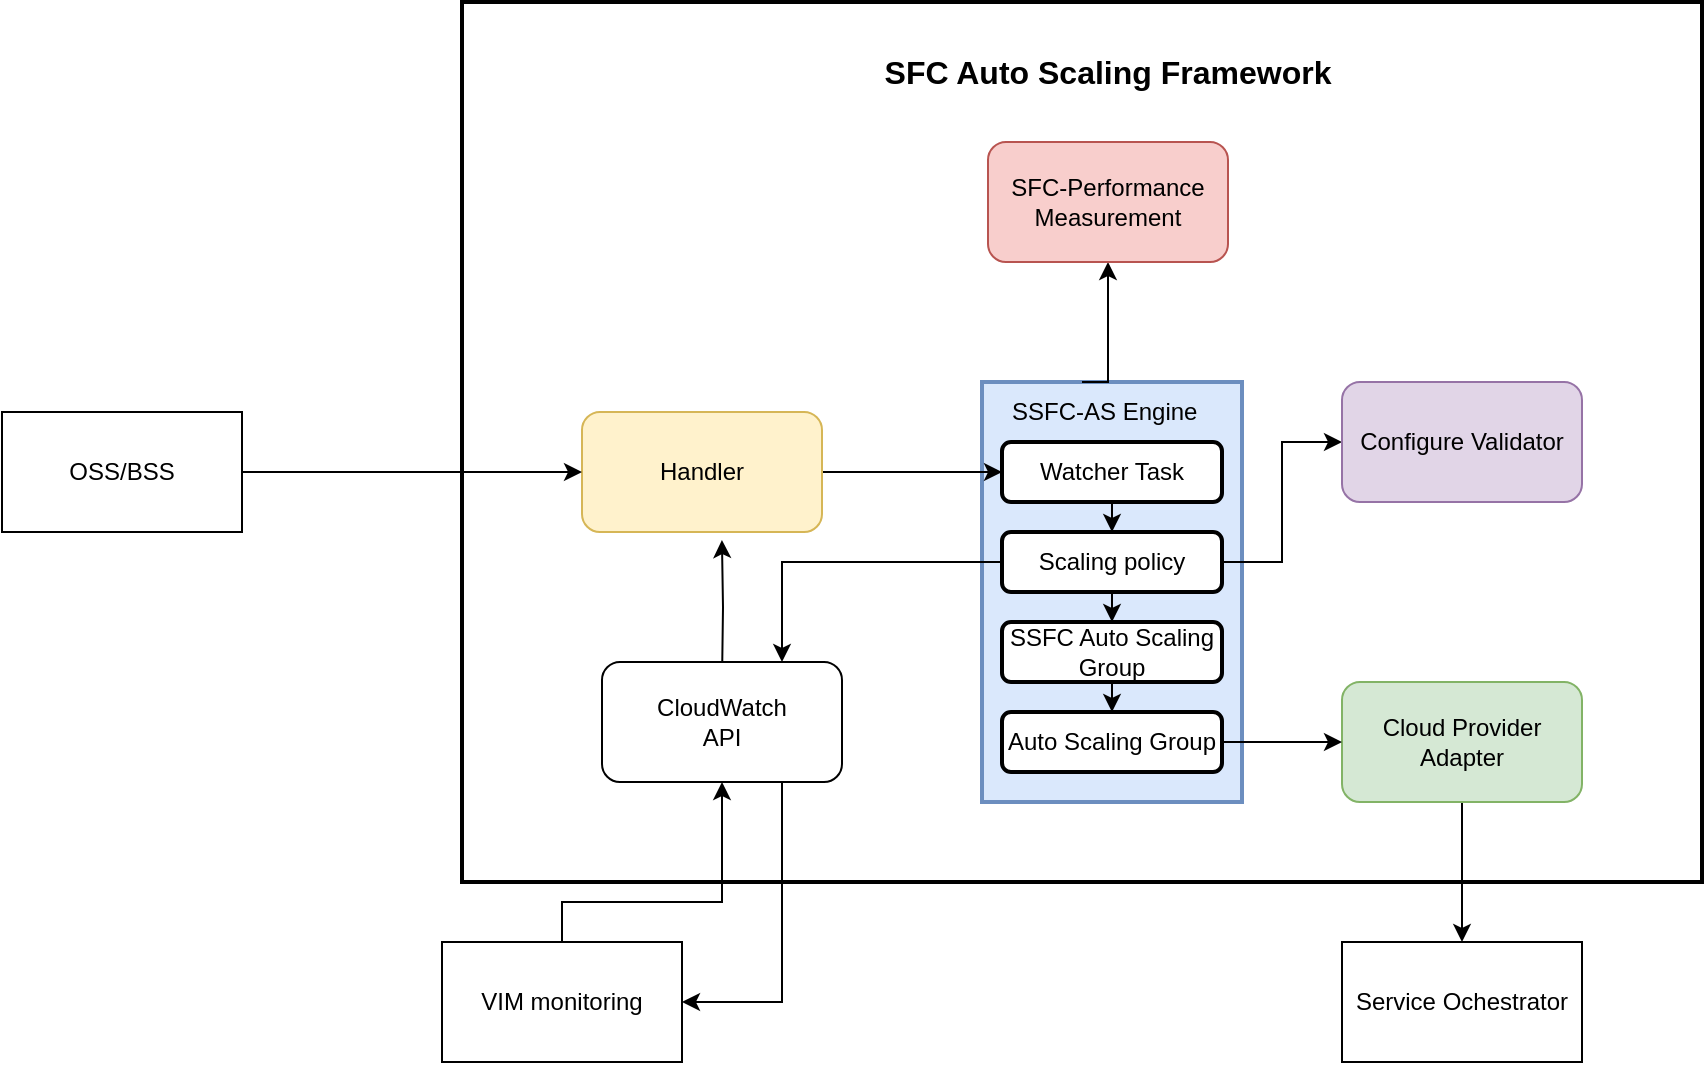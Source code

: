<mxfile version="12.0.2" type="github" pages="1"><diagram id="VbteOLhcdb7ElNXLVDZw" name="Page-1"><mxGraphModel dx="2272" dy="1862" grid="1" gridSize="10" guides="1" tooltips="1" connect="1" arrows="1" fold="1" page="1" pageScale="1" pageWidth="850" pageHeight="1100" math="0" shadow="0"><root><mxCell id="0"/><mxCell id="1" parent="0"/><mxCell id="cqza_40xoJ1JhxjOKgED-17" value="" style="rounded=0;whiteSpace=wrap;html=1;strokeWidth=2;" vertex="1" parent="1"><mxGeometry x="20" y="-60" width="620" height="440" as="geometry"/></mxCell><mxCell id="cqza_40xoJ1JhxjOKgED-20" value="" style="rounded=0;whiteSpace=wrap;html=1;strokeWidth=2;fillColor=#dae8fc;strokeColor=#6c8ebf;" vertex="1" parent="1"><mxGeometry x="280" y="130" width="130" height="210" as="geometry"/></mxCell><mxCell id="cqza_40xoJ1JhxjOKgED-16" style="edgeStyle=orthogonalEdgeStyle;rounded=0;orthogonalLoop=1;jettySize=auto;html=1;exitX=0.5;exitY=0;exitDx=0;exitDy=0;" edge="1" parent="1" target="cqza_40xoJ1JhxjOKgED-8"><mxGeometry relative="1" as="geometry"><mxPoint x="330" y="130" as="sourcePoint"/><Array as="points"><mxPoint x="343" y="130"/></Array></mxGeometry></mxCell><mxCell id="cqza_40xoJ1JhxjOKgED-11" style="edgeStyle=orthogonalEdgeStyle;rounded=0;orthogonalLoop=1;jettySize=auto;html=1;exitX=0.5;exitY=0;exitDx=0;exitDy=0;entryX=0.583;entryY=1.067;entryDx=0;entryDy=0;entryPerimeter=0;" edge="1" parent="1" target="cqza_40xoJ1JhxjOKgED-9"><mxGeometry relative="1" as="geometry"><mxPoint x="150" y="280" as="sourcePoint"/></mxGeometry></mxCell><mxCell id="cqza_40xoJ1JhxjOKgED-32" style="edgeStyle=orthogonalEdgeStyle;rounded=0;orthogonalLoop=1;jettySize=auto;html=1;exitX=0.5;exitY=1;exitDx=0;exitDy=0;entryX=0.5;entryY=0;entryDx=0;entryDy=0;" edge="1" parent="1" source="cqza_40xoJ1JhxjOKgED-3" target="cqza_40xoJ1JhxjOKgED-4"><mxGeometry relative="1" as="geometry"/></mxCell><mxCell id="cqza_40xoJ1JhxjOKgED-3" value="Cloud Provider Adapter" style="rounded=1;whiteSpace=wrap;html=1;fillColor=#d5e8d4;strokeColor=#82b366;" vertex="1" parent="1"><mxGeometry x="460" y="280" width="120" height="60" as="geometry"/></mxCell><mxCell id="cqza_40xoJ1JhxjOKgED-4" value="Service Ochestrator" style="rounded=0;whiteSpace=wrap;html=1;" vertex="1" parent="1"><mxGeometry x="460" y="410" width="120" height="60" as="geometry"/></mxCell><mxCell id="cqza_40xoJ1JhxjOKgED-8" value="SFC-Performance &lt;br&gt;Measurement" style="rounded=1;whiteSpace=wrap;html=1;fillColor=#f8cecc;strokeColor=#b85450;" vertex="1" parent="1"><mxGeometry x="283" y="10" width="120" height="60" as="geometry"/></mxCell><mxCell id="cqza_40xoJ1JhxjOKgED-28" style="edgeStyle=orthogonalEdgeStyle;rounded=0;orthogonalLoop=1;jettySize=auto;html=1;exitX=1;exitY=0.5;exitDx=0;exitDy=0;entryX=0;entryY=0.5;entryDx=0;entryDy=0;" edge="1" parent="1" source="cqza_40xoJ1JhxjOKgED-9" target="cqza_40xoJ1JhxjOKgED-21"><mxGeometry relative="1" as="geometry"/></mxCell><mxCell id="cqza_40xoJ1JhxjOKgED-9" value="Handler" style="rounded=1;whiteSpace=wrap;html=1;fillColor=#fff2cc;strokeColor=#d6b656;" vertex="1" parent="1"><mxGeometry x="80" y="145" width="120" height="60" as="geometry"/></mxCell><mxCell id="cqza_40xoJ1JhxjOKgED-33" style="edgeStyle=orthogonalEdgeStyle;rounded=0;orthogonalLoop=1;jettySize=auto;html=1;exitX=0.75;exitY=1;exitDx=0;exitDy=0;entryX=1;entryY=0.5;entryDx=0;entryDy=0;" edge="1" parent="1" source="cqza_40xoJ1JhxjOKgED-12" target="cqza_40xoJ1JhxjOKgED-13"><mxGeometry relative="1" as="geometry"/></mxCell><mxCell id="cqza_40xoJ1JhxjOKgED-12" value="&lt;span style=&quot;white-space: normal&quot;&gt;CloudWatch&lt;br&gt;API&lt;br&gt;&lt;/span&gt;" style="rounded=1;whiteSpace=wrap;html=1;" vertex="1" parent="1"><mxGeometry x="90" y="270" width="120" height="60" as="geometry"/></mxCell><mxCell id="cqza_40xoJ1JhxjOKgED-14" style="edgeStyle=orthogonalEdgeStyle;rounded=0;orthogonalLoop=1;jettySize=auto;html=1;entryX=0.5;entryY=1;entryDx=0;entryDy=0;" edge="1" parent="1" source="cqza_40xoJ1JhxjOKgED-13" target="cqza_40xoJ1JhxjOKgED-12"><mxGeometry relative="1" as="geometry"><mxPoint x="160" y="350" as="targetPoint"/><Array as="points"><mxPoint x="70" y="390"/><mxPoint x="150" y="390"/></Array></mxGeometry></mxCell><mxCell id="cqza_40xoJ1JhxjOKgED-13" value="VIM monitoring" style="rounded=0;whiteSpace=wrap;html=1;" vertex="1" parent="1"><mxGeometry x="10" y="410" width="120" height="60" as="geometry"/></mxCell><mxCell id="cqza_40xoJ1JhxjOKgED-19" style="edgeStyle=orthogonalEdgeStyle;rounded=0;orthogonalLoop=1;jettySize=auto;html=1;exitX=1;exitY=0.5;exitDx=0;exitDy=0;entryX=0;entryY=0.5;entryDx=0;entryDy=0;" edge="1" parent="1" source="cqza_40xoJ1JhxjOKgED-15" target="cqza_40xoJ1JhxjOKgED-9"><mxGeometry relative="1" as="geometry"><Array as="points"><mxPoint x="-90" y="175"/></Array></mxGeometry></mxCell><mxCell id="cqza_40xoJ1JhxjOKgED-15" value="OSS/BSS" style="rounded=0;whiteSpace=wrap;html=1;" vertex="1" parent="1"><mxGeometry x="-210" y="145" width="120" height="60" as="geometry"/></mxCell><mxCell id="cqza_40xoJ1JhxjOKgED-26" style="edgeStyle=orthogonalEdgeStyle;rounded=0;orthogonalLoop=1;jettySize=auto;html=1;exitX=0.5;exitY=1;exitDx=0;exitDy=0;entryX=0.5;entryY=0;entryDx=0;entryDy=0;" edge="1" parent="1" source="cqza_40xoJ1JhxjOKgED-21" target="cqza_40xoJ1JhxjOKgED-23"><mxGeometry relative="1" as="geometry"/></mxCell><mxCell id="cqza_40xoJ1JhxjOKgED-21" value="Watcher Task" style="rounded=1;whiteSpace=wrap;html=1;strokeWidth=2;" vertex="1" parent="1"><mxGeometry x="290" y="160" width="110" height="30" as="geometry"/></mxCell><mxCell id="cqza_40xoJ1JhxjOKgED-27" style="edgeStyle=orthogonalEdgeStyle;rounded=0;orthogonalLoop=1;jettySize=auto;html=1;exitX=0.5;exitY=1;exitDx=0;exitDy=0;entryX=0.5;entryY=0;entryDx=0;entryDy=0;" edge="1" parent="1" source="cqza_40xoJ1JhxjOKgED-22" target="cqza_40xoJ1JhxjOKgED-24"><mxGeometry relative="1" as="geometry"/></mxCell><mxCell id="cqza_40xoJ1JhxjOKgED-22" value="SSFC Auto Scaling Group" style="rounded=1;whiteSpace=wrap;html=1;strokeWidth=2;" vertex="1" parent="1"><mxGeometry x="290" y="250" width="110" height="30" as="geometry"/></mxCell><mxCell id="cqza_40xoJ1JhxjOKgED-25" style="edgeStyle=orthogonalEdgeStyle;rounded=0;orthogonalLoop=1;jettySize=auto;html=1;exitX=0.5;exitY=1;exitDx=0;exitDy=0;entryX=0.5;entryY=0;entryDx=0;entryDy=0;" edge="1" parent="1" source="cqza_40xoJ1JhxjOKgED-23" target="cqza_40xoJ1JhxjOKgED-22"><mxGeometry relative="1" as="geometry"/></mxCell><mxCell id="cqza_40xoJ1JhxjOKgED-34" style="edgeStyle=orthogonalEdgeStyle;rounded=0;orthogonalLoop=1;jettySize=auto;html=1;exitX=0;exitY=0.5;exitDx=0;exitDy=0;entryX=0.75;entryY=0;entryDx=0;entryDy=0;" edge="1" parent="1" source="cqza_40xoJ1JhxjOKgED-23" target="cqza_40xoJ1JhxjOKgED-12"><mxGeometry relative="1" as="geometry"/></mxCell><mxCell id="cqza_40xoJ1JhxjOKgED-39" style="edgeStyle=orthogonalEdgeStyle;rounded=0;orthogonalLoop=1;jettySize=auto;html=1;exitX=1;exitY=0.5;exitDx=0;exitDy=0;entryX=0;entryY=0.5;entryDx=0;entryDy=0;fontSize=16;" edge="1" parent="1" source="cqza_40xoJ1JhxjOKgED-23" target="cqza_40xoJ1JhxjOKgED-38"><mxGeometry relative="1" as="geometry"/></mxCell><mxCell id="cqza_40xoJ1JhxjOKgED-23" value="Scaling policy" style="rounded=1;whiteSpace=wrap;html=1;strokeWidth=2;" vertex="1" parent="1"><mxGeometry x="290" y="205" width="110" height="30" as="geometry"/></mxCell><mxCell id="cqza_40xoJ1JhxjOKgED-29" style="edgeStyle=orthogonalEdgeStyle;rounded=0;orthogonalLoop=1;jettySize=auto;html=1;exitX=1;exitY=0.5;exitDx=0;exitDy=0;entryX=0;entryY=0.5;entryDx=0;entryDy=0;" edge="1" parent="1" source="cqza_40xoJ1JhxjOKgED-24" target="cqza_40xoJ1JhxjOKgED-3"><mxGeometry relative="1" as="geometry"/></mxCell><mxCell id="cqza_40xoJ1JhxjOKgED-24" value="Auto Scaling Group" style="rounded=1;whiteSpace=wrap;html=1;strokeWidth=2;" vertex="1" parent="1"><mxGeometry x="290" y="295" width="110" height="30" as="geometry"/></mxCell><mxCell id="cqza_40xoJ1JhxjOKgED-31" value="SSFC-AS Engine" style="text;html=1;resizable=0;points=[];autosize=1;align=left;verticalAlign=top;spacingTop=-4;" vertex="1" parent="1"><mxGeometry x="293" y="135" width="110" height="20" as="geometry"/></mxCell><mxCell id="cqza_40xoJ1JhxjOKgED-36" value="SFC Auto Scaling Framework" style="text;html=1;strokeColor=none;fillColor=none;align=center;verticalAlign=middle;whiteSpace=wrap;rounded=0;fontSize=16;fontStyle=1" vertex="1" parent="1"><mxGeometry x="198" y="-35" width="290" height="20" as="geometry"/></mxCell><mxCell id="cqza_40xoJ1JhxjOKgED-38" value="&lt;span style=&quot;white-space: normal&quot;&gt;Configure Validator&lt;br&gt;&lt;/span&gt;" style="rounded=1;whiteSpace=wrap;html=1;fillColor=#e1d5e7;strokeColor=#9673a6;" vertex="1" parent="1"><mxGeometry x="460" y="130" width="120" height="60" as="geometry"/></mxCell></root></mxGraphModel></diagram></mxfile>